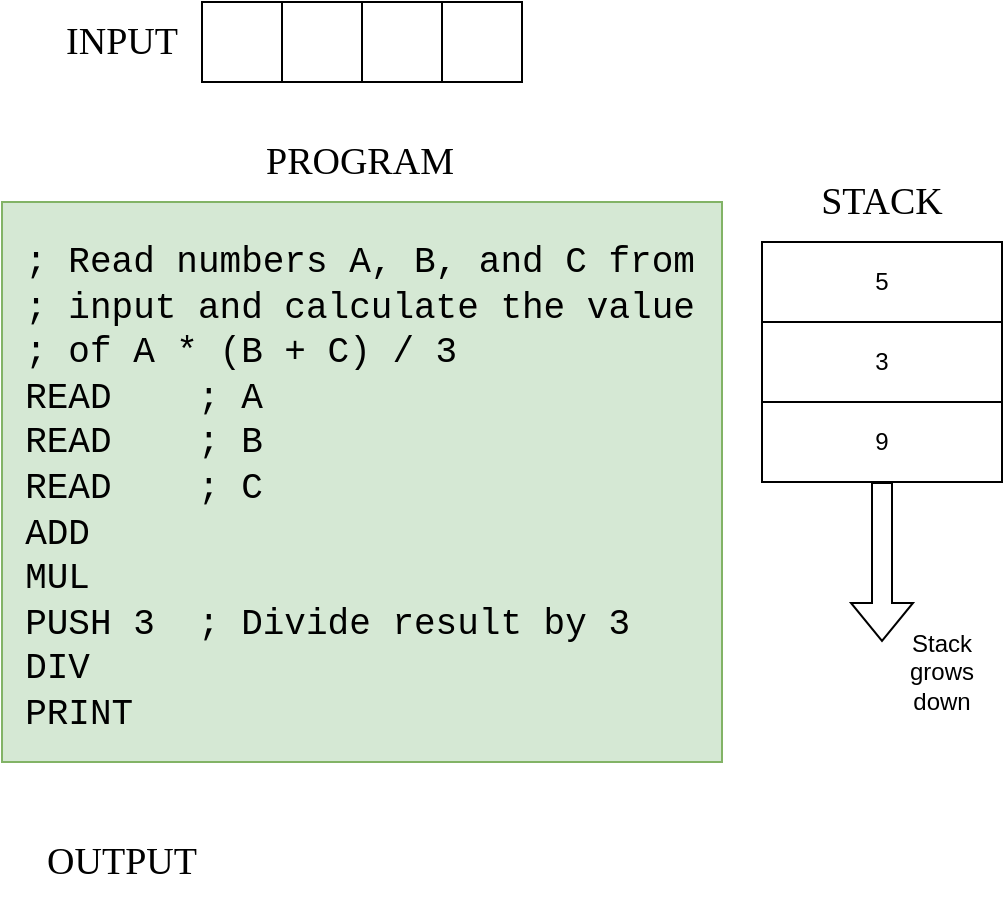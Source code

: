 <mxfile version="24.2.2" type="github">
  <diagram name="Página-1" id="7_RLGMJRFloUMP_7zCKb">
    <mxGraphModel dx="1173" dy="813" grid="1" gridSize="10" guides="1" tooltips="1" connect="1" arrows="1" fold="1" page="1" pageScale="1" pageWidth="827" pageHeight="1169" math="0" shadow="0">
      <root>
        <mxCell id="0" />
        <mxCell id="1" parent="0" />
        <mxCell id="KJg3E-56qGPFD7ddKn00-14" value="" style="rounded=0;whiteSpace=wrap;html=1;fillColor=#d5e8d4;strokeColor=#82b366;" vertex="1" parent="1">
          <mxGeometry x="60" y="220" width="360" height="280" as="geometry" />
        </mxCell>
        <mxCell id="y9TiCDJmt8iGcUQ30kof-1" value="5" style="rounded=0;whiteSpace=wrap;html=1;" parent="1" vertex="1">
          <mxGeometry x="440" y="240" width="120" height="40" as="geometry" />
        </mxCell>
        <mxCell id="y9TiCDJmt8iGcUQ30kof-2" value="3" style="rounded=0;whiteSpace=wrap;html=1;" parent="1" vertex="1">
          <mxGeometry x="440" y="280" width="120" height="40" as="geometry" />
        </mxCell>
        <mxCell id="y9TiCDJmt8iGcUQ30kof-3" value="9" style="rounded=0;whiteSpace=wrap;html=1;" parent="1" vertex="1">
          <mxGeometry x="440" y="320" width="120" height="40" as="geometry" />
        </mxCell>
        <mxCell id="KJg3E-56qGPFD7ddKn00-1" value="" style="rounded=0;whiteSpace=wrap;html=1;" vertex="1" parent="1">
          <mxGeometry x="160" y="120" width="40" height="40" as="geometry" />
        </mxCell>
        <mxCell id="KJg3E-56qGPFD7ddKn00-2" value="" style="rounded=0;whiteSpace=wrap;html=1;" vertex="1" parent="1">
          <mxGeometry x="280" y="120" width="40" height="40" as="geometry" />
        </mxCell>
        <mxCell id="KJg3E-56qGPFD7ddKn00-3" value="" style="rounded=0;whiteSpace=wrap;html=1;" vertex="1" parent="1">
          <mxGeometry x="240" y="120" width="40" height="40" as="geometry" />
        </mxCell>
        <mxCell id="KJg3E-56qGPFD7ddKn00-4" value="" style="rounded=0;whiteSpace=wrap;html=1;" vertex="1" parent="1">
          <mxGeometry x="200" y="120" width="40" height="40" as="geometry" />
        </mxCell>
        <mxCell id="KJg3E-56qGPFD7ddKn00-5" value="&lt;font style=&quot;font-size: 19px;&quot; face=&quot;Comic Sans MS&quot;&gt;INPUT&lt;/font&gt;" style="text;html=1;align=center;verticalAlign=middle;whiteSpace=wrap;rounded=0;" vertex="1" parent="1">
          <mxGeometry x="80" y="120" width="80" height="40" as="geometry" />
        </mxCell>
        <mxCell id="KJg3E-56qGPFD7ddKn00-7" value="&lt;font style=&quot;font-size: 19px;&quot; face=&quot;Comic Sans MS&quot;&gt;STACK&lt;/font&gt;" style="text;html=1;align=center;verticalAlign=middle;whiteSpace=wrap;rounded=0;" vertex="1" parent="1">
          <mxGeometry x="460" y="200" width="80" height="40" as="geometry" />
        </mxCell>
        <mxCell id="KJg3E-56qGPFD7ddKn00-8" value="" style="shape=flexArrow;endArrow=classic;html=1;rounded=0;exitX=0.5;exitY=1;exitDx=0;exitDy=0;" edge="1" parent="1" source="y9TiCDJmt8iGcUQ30kof-3">
          <mxGeometry width="50" height="50" relative="1" as="geometry">
            <mxPoint x="230" y="520" as="sourcePoint" />
            <mxPoint x="500" y="440" as="targetPoint" />
          </mxGeometry>
        </mxCell>
        <mxCell id="KJg3E-56qGPFD7ddKn00-9" value="Stack grows down" style="text;html=1;align=center;verticalAlign=middle;whiteSpace=wrap;rounded=0;" vertex="1" parent="1">
          <mxGeometry x="500" y="430" width="60" height="50" as="geometry" />
        </mxCell>
        <mxCell id="KJg3E-56qGPFD7ddKn00-11" value="&lt;div style=&quot;text-align: left; font-size: 18px;&quot;&gt;&lt;font face=&quot;Courier New&quot; style=&quot;font-size: 18px;&quot;&gt;; Read numbers A, B, and C from&lt;/font&gt;&lt;/div&gt;&lt;div style=&quot;text-align: left; font-size: 18px;&quot;&gt;&lt;font face=&quot;Courier New&quot; style=&quot;font-size: 18px;&quot;&gt;; input and calculate the value&lt;/font&gt;&lt;/div&gt;&lt;div style=&quot;text-align: left; font-size: 18px;&quot;&gt;&lt;font face=&quot;Courier New&quot; style=&quot;font-size: 18px;&quot;&gt;; of A * (B + C) / 3&lt;/font&gt;&lt;/div&gt;&lt;div style=&quot;text-align: left; font-size: 18px;&quot;&gt;&lt;font face=&quot;Courier New&quot;&gt;&lt;font style=&quot;font-size: 18px;&quot;&gt;READ&amp;nbsp; &amp;nbsp; ; A&lt;/font&gt;&lt;/font&gt;&lt;/div&gt;&lt;div style=&quot;text-align: left; font-size: 18px;&quot;&gt;&lt;font face=&quot;Courier New&quot; style=&quot;font-size: 18px;&quot;&gt;READ&amp;nbsp; &amp;nbsp; ; B&lt;/font&gt;&lt;/div&gt;&lt;div style=&quot;text-align: left; font-size: 18px;&quot;&gt;&lt;font face=&quot;Courier New&quot; style=&quot;font-size: 18px;&quot;&gt;READ&amp;nbsp; &amp;nbsp; ; C&lt;/font&gt;&lt;/div&gt;&lt;div style=&quot;text-align: left; font-size: 18px;&quot;&gt;&lt;font face=&quot;Courier New&quot; style=&quot;font-size: 18px;&quot;&gt;ADD&lt;/font&gt;&lt;/div&gt;&lt;div style=&quot;text-align: left; font-size: 18px;&quot;&gt;&lt;font face=&quot;Courier New&quot; style=&quot;font-size: 18px;&quot;&gt;MUL&lt;/font&gt;&lt;/div&gt;&lt;div style=&quot;text-align: left; font-size: 18px;&quot;&gt;&lt;font face=&quot;Courier New&quot; style=&quot;font-size: 18px;&quot;&gt;PUSH 3&amp;nbsp; ; Divide result by 3&lt;/font&gt;&lt;/div&gt;&lt;div style=&quot;text-align: left; font-size: 18px;&quot;&gt;&lt;font face=&quot;Courier New&quot; style=&quot;font-size: 18px;&quot;&gt;DIV&lt;/font&gt;&lt;/div&gt;&lt;div style=&quot;text-align: left; font-size: 18px;&quot;&gt;&lt;font face=&quot;Courier New&quot; style=&quot;font-size: 18px;&quot;&gt;PRINT&lt;/font&gt;&lt;/div&gt;&lt;div&gt;&lt;br&gt;&lt;/div&gt;" style="text;html=1;align=center;verticalAlign=middle;whiteSpace=wrap;rounded=0;" vertex="1" parent="1">
          <mxGeometry x="64" y="240" width="350" height="260" as="geometry" />
        </mxCell>
        <mxCell id="KJg3E-56qGPFD7ddKn00-13" value="&lt;font style=&quot;font-size: 19px;&quot; face=&quot;Comic Sans MS&quot;&gt;PROGRAM&lt;/font&gt;" style="text;html=1;align=center;verticalAlign=middle;whiteSpace=wrap;rounded=0;" vertex="1" parent="1">
          <mxGeometry x="169" y="180" width="140" height="40" as="geometry" />
        </mxCell>
        <mxCell id="KJg3E-56qGPFD7ddKn00-15" value="&lt;font style=&quot;font-size: 19px;&quot; face=&quot;Comic Sans MS&quot;&gt;OUTPUT&lt;/font&gt;" style="text;html=1;align=center;verticalAlign=middle;whiteSpace=wrap;rounded=0;" vertex="1" parent="1">
          <mxGeometry x="80" y="530" width="80" height="40" as="geometry" />
        </mxCell>
      </root>
    </mxGraphModel>
  </diagram>
</mxfile>
